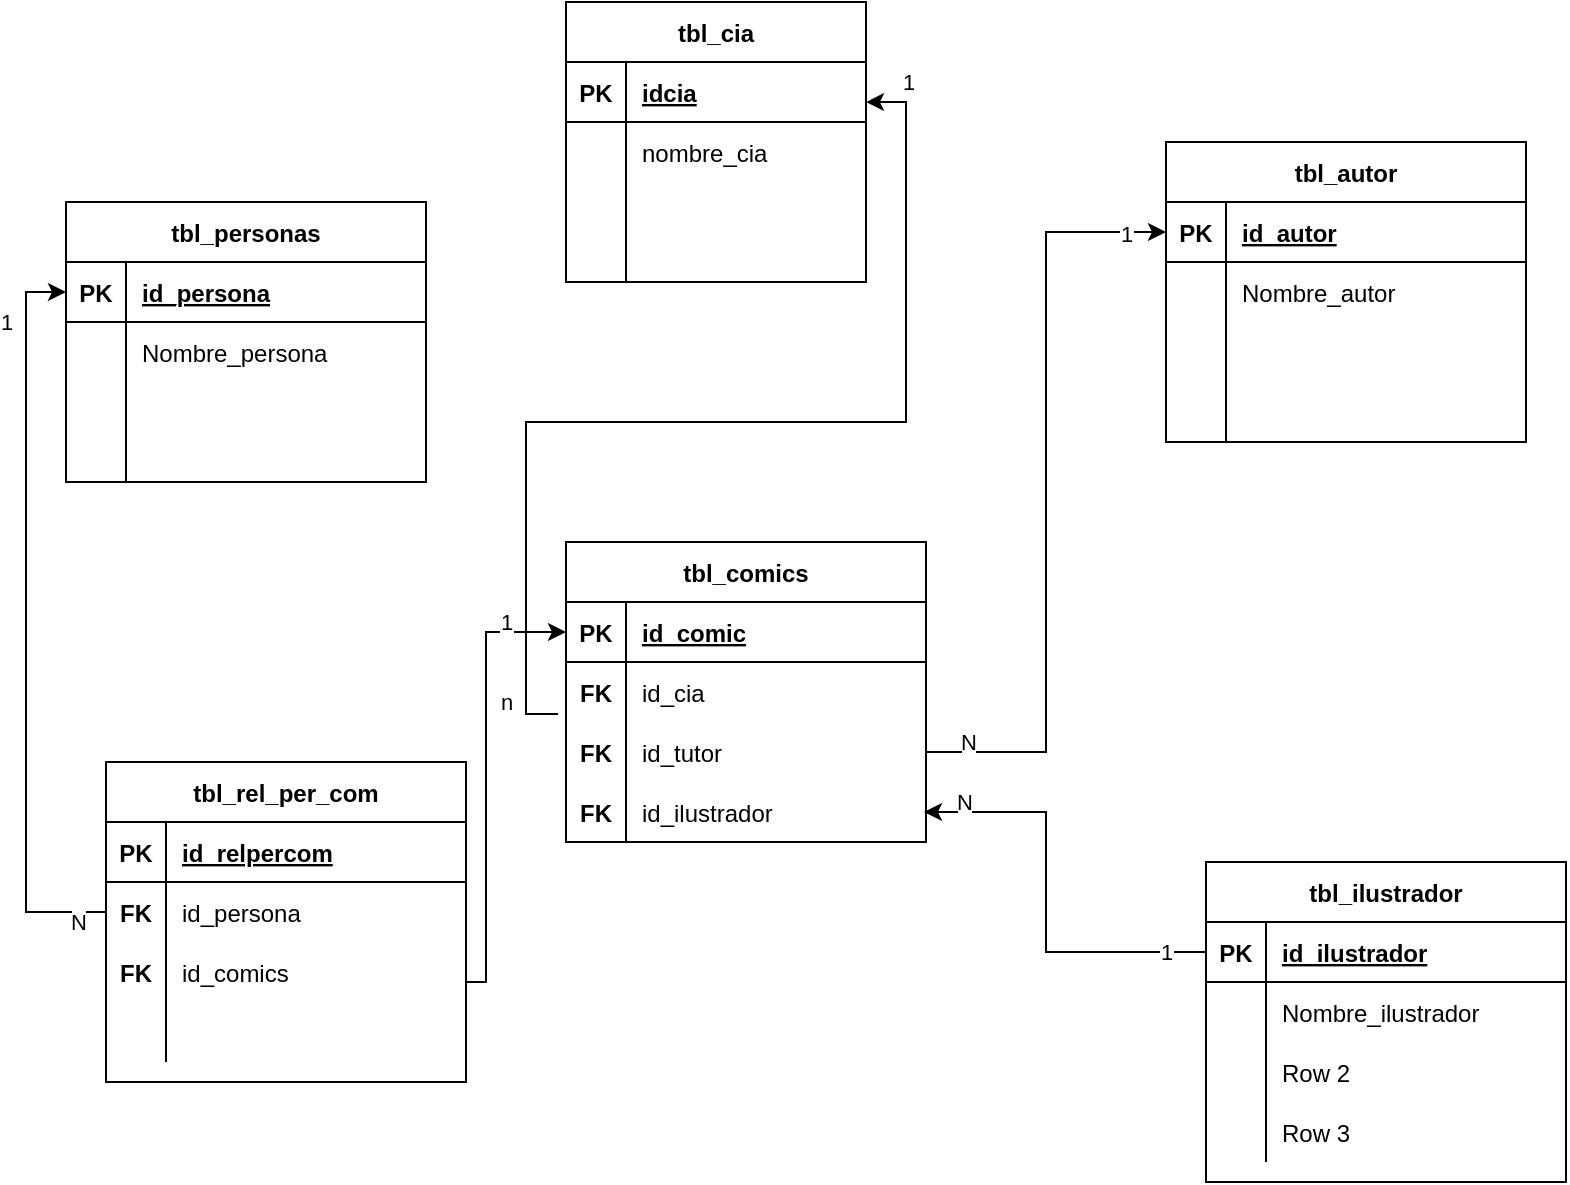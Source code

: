 <mxfile version="13.6.5" type="github"><diagram id="8RQ2uMEUPXUgL-VX14cR" name="Page-1"><mxGraphModel dx="1021" dy="529" grid="1" gridSize="10" guides="1" tooltips="1" connect="1" arrows="1" fold="1" page="1" pageScale="1" pageWidth="827" pageHeight="1169" math="0" shadow="0"><root><mxCell id="0"/><mxCell id="1" parent="0"/><mxCell id="gJ8bY6fyd7AknuSfSVPK-1" value="tbl_cia" style="shape=table;startSize=30;container=1;collapsible=1;childLayout=tableLayout;fixedRows=1;rowLines=0;fontStyle=1;align=center;resizeLast=1;" vertex="1" parent="1"><mxGeometry x="320" y="10" width="150" height="140" as="geometry"/></mxCell><mxCell id="gJ8bY6fyd7AknuSfSVPK-2" value="" style="shape=partialRectangle;collapsible=0;dropTarget=0;pointerEvents=0;fillColor=none;top=0;left=0;bottom=1;right=0;points=[[0,0.5],[1,0.5]];portConstraint=eastwest;" vertex="1" parent="gJ8bY6fyd7AknuSfSVPK-1"><mxGeometry y="30" width="150" height="30" as="geometry"/></mxCell><mxCell id="gJ8bY6fyd7AknuSfSVPK-3" value="PK" style="shape=partialRectangle;connectable=0;fillColor=none;top=0;left=0;bottom=0;right=0;fontStyle=1;overflow=hidden;" vertex="1" parent="gJ8bY6fyd7AknuSfSVPK-2"><mxGeometry width="30" height="30" as="geometry"/></mxCell><mxCell id="gJ8bY6fyd7AknuSfSVPK-4" value="idcia" style="shape=partialRectangle;connectable=0;fillColor=none;top=0;left=0;bottom=0;right=0;align=left;spacingLeft=6;fontStyle=5;overflow=hidden;" vertex="1" parent="gJ8bY6fyd7AknuSfSVPK-2"><mxGeometry x="30" width="120" height="30" as="geometry"/></mxCell><mxCell id="gJ8bY6fyd7AknuSfSVPK-5" value="" style="shape=partialRectangle;collapsible=0;dropTarget=0;pointerEvents=0;fillColor=none;top=0;left=0;bottom=0;right=0;points=[[0,0.5],[1,0.5]];portConstraint=eastwest;" vertex="1" parent="gJ8bY6fyd7AknuSfSVPK-1"><mxGeometry y="60" width="150" height="30" as="geometry"/></mxCell><mxCell id="gJ8bY6fyd7AknuSfSVPK-6" value="" style="shape=partialRectangle;connectable=0;fillColor=none;top=0;left=0;bottom=0;right=0;editable=1;overflow=hidden;" vertex="1" parent="gJ8bY6fyd7AknuSfSVPK-5"><mxGeometry width="30" height="30" as="geometry"/></mxCell><mxCell id="gJ8bY6fyd7AknuSfSVPK-7" value="nombre_cia" style="shape=partialRectangle;connectable=0;fillColor=none;top=0;left=0;bottom=0;right=0;align=left;spacingLeft=6;overflow=hidden;" vertex="1" parent="gJ8bY6fyd7AknuSfSVPK-5"><mxGeometry x="30" width="120" height="30" as="geometry"/></mxCell><mxCell id="gJ8bY6fyd7AknuSfSVPK-8" value="" style="shape=partialRectangle;collapsible=0;dropTarget=0;pointerEvents=0;fillColor=none;top=0;left=0;bottom=0;right=0;points=[[0,0.5],[1,0.5]];portConstraint=eastwest;" vertex="1" parent="gJ8bY6fyd7AknuSfSVPK-1"><mxGeometry y="90" width="150" height="30" as="geometry"/></mxCell><mxCell id="gJ8bY6fyd7AknuSfSVPK-9" value="" style="shape=partialRectangle;connectable=0;fillColor=none;top=0;left=0;bottom=0;right=0;editable=1;overflow=hidden;" vertex="1" parent="gJ8bY6fyd7AknuSfSVPK-8"><mxGeometry width="30" height="30" as="geometry"/></mxCell><mxCell id="gJ8bY6fyd7AknuSfSVPK-10" value="" style="shape=partialRectangle;connectable=0;fillColor=none;top=0;left=0;bottom=0;right=0;align=left;spacingLeft=6;overflow=hidden;" vertex="1" parent="gJ8bY6fyd7AknuSfSVPK-8"><mxGeometry x="30" width="120" height="30" as="geometry"/></mxCell><mxCell id="gJ8bY6fyd7AknuSfSVPK-11" value="" style="shape=partialRectangle;collapsible=0;dropTarget=0;pointerEvents=0;fillColor=none;top=0;left=0;bottom=0;right=0;points=[[0,0.5],[1,0.5]];portConstraint=eastwest;" vertex="1" parent="gJ8bY6fyd7AknuSfSVPK-1"><mxGeometry y="120" width="150" height="20" as="geometry"/></mxCell><mxCell id="gJ8bY6fyd7AknuSfSVPK-12" value="" style="shape=partialRectangle;connectable=0;fillColor=none;top=0;left=0;bottom=0;right=0;editable=1;overflow=hidden;" vertex="1" parent="gJ8bY6fyd7AknuSfSVPK-11"><mxGeometry width="30" height="20" as="geometry"/></mxCell><mxCell id="gJ8bY6fyd7AknuSfSVPK-13" value="" style="shape=partialRectangle;connectable=0;fillColor=none;top=0;left=0;bottom=0;right=0;align=left;spacingLeft=6;overflow=hidden;" vertex="1" parent="gJ8bY6fyd7AknuSfSVPK-11"><mxGeometry x="30" width="120" height="20" as="geometry"/></mxCell><mxCell id="gJ8bY6fyd7AknuSfSVPK-20" value="tbl_personas" style="shape=table;startSize=30;container=1;collapsible=1;childLayout=tableLayout;fixedRows=1;rowLines=0;fontStyle=1;align=center;resizeLast=1;" vertex="1" parent="1"><mxGeometry x="70" y="110" width="180" height="140" as="geometry"/></mxCell><mxCell id="gJ8bY6fyd7AknuSfSVPK-21" value="" style="shape=partialRectangle;collapsible=0;dropTarget=0;pointerEvents=0;fillColor=none;top=0;left=0;bottom=1;right=0;points=[[0,0.5],[1,0.5]];portConstraint=eastwest;" vertex="1" parent="gJ8bY6fyd7AknuSfSVPK-20"><mxGeometry y="30" width="180" height="30" as="geometry"/></mxCell><mxCell id="gJ8bY6fyd7AknuSfSVPK-22" value="PK" style="shape=partialRectangle;connectable=0;fillColor=none;top=0;left=0;bottom=0;right=0;fontStyle=1;overflow=hidden;" vertex="1" parent="gJ8bY6fyd7AknuSfSVPK-21"><mxGeometry width="30" height="30" as="geometry"/></mxCell><mxCell id="gJ8bY6fyd7AknuSfSVPK-23" value="id_persona" style="shape=partialRectangle;connectable=0;fillColor=none;top=0;left=0;bottom=0;right=0;align=left;spacingLeft=6;fontStyle=5;overflow=hidden;" vertex="1" parent="gJ8bY6fyd7AknuSfSVPK-21"><mxGeometry x="30" width="150" height="30" as="geometry"/></mxCell><mxCell id="gJ8bY6fyd7AknuSfSVPK-24" value="" style="shape=partialRectangle;collapsible=0;dropTarget=0;pointerEvents=0;fillColor=none;top=0;left=0;bottom=0;right=0;points=[[0,0.5],[1,0.5]];portConstraint=eastwest;" vertex="1" parent="gJ8bY6fyd7AknuSfSVPK-20"><mxGeometry y="60" width="180" height="30" as="geometry"/></mxCell><mxCell id="gJ8bY6fyd7AknuSfSVPK-25" value="" style="shape=partialRectangle;connectable=0;fillColor=none;top=0;left=0;bottom=0;right=0;editable=1;overflow=hidden;" vertex="1" parent="gJ8bY6fyd7AknuSfSVPK-24"><mxGeometry width="30" height="30" as="geometry"/></mxCell><mxCell id="gJ8bY6fyd7AknuSfSVPK-26" value="Nombre_persona" style="shape=partialRectangle;connectable=0;fillColor=none;top=0;left=0;bottom=0;right=0;align=left;spacingLeft=6;overflow=hidden;" vertex="1" parent="gJ8bY6fyd7AknuSfSVPK-24"><mxGeometry x="30" width="150" height="30" as="geometry"/></mxCell><mxCell id="gJ8bY6fyd7AknuSfSVPK-27" value="" style="shape=partialRectangle;collapsible=0;dropTarget=0;pointerEvents=0;fillColor=none;top=0;left=0;bottom=0;right=0;points=[[0,0.5],[1,0.5]];portConstraint=eastwest;" vertex="1" parent="gJ8bY6fyd7AknuSfSVPK-20"><mxGeometry y="90" width="180" height="30" as="geometry"/></mxCell><mxCell id="gJ8bY6fyd7AknuSfSVPK-28" value="" style="shape=partialRectangle;connectable=0;fillColor=none;top=0;left=0;bottom=0;right=0;editable=1;overflow=hidden;" vertex="1" parent="gJ8bY6fyd7AknuSfSVPK-27"><mxGeometry width="30" height="30" as="geometry"/></mxCell><mxCell id="gJ8bY6fyd7AknuSfSVPK-29" value="" style="shape=partialRectangle;connectable=0;fillColor=none;top=0;left=0;bottom=0;right=0;align=left;spacingLeft=6;overflow=hidden;" vertex="1" parent="gJ8bY6fyd7AknuSfSVPK-27"><mxGeometry x="30" width="150" height="30" as="geometry"/></mxCell><mxCell id="gJ8bY6fyd7AknuSfSVPK-30" value="" style="shape=partialRectangle;collapsible=0;dropTarget=0;pointerEvents=0;fillColor=none;top=0;left=0;bottom=0;right=0;points=[[0,0.5],[1,0.5]];portConstraint=eastwest;" vertex="1" parent="gJ8bY6fyd7AknuSfSVPK-20"><mxGeometry y="120" width="180" height="20" as="geometry"/></mxCell><mxCell id="gJ8bY6fyd7AknuSfSVPK-31" value="" style="shape=partialRectangle;connectable=0;fillColor=none;top=0;left=0;bottom=0;right=0;editable=1;overflow=hidden;" vertex="1" parent="gJ8bY6fyd7AknuSfSVPK-30"><mxGeometry width="30" height="20" as="geometry"/></mxCell><mxCell id="gJ8bY6fyd7AknuSfSVPK-32" value="" style="shape=partialRectangle;connectable=0;fillColor=none;top=0;left=0;bottom=0;right=0;align=left;spacingLeft=6;overflow=hidden;" vertex="1" parent="gJ8bY6fyd7AknuSfSVPK-30"><mxGeometry x="30" width="150" height="20" as="geometry"/></mxCell><mxCell id="gJ8bY6fyd7AknuSfSVPK-47" style="edgeStyle=orthogonalEdgeStyle;rounded=0;orthogonalLoop=1;jettySize=auto;html=1;exitX=-0.022;exitY=-0.133;exitDx=0;exitDy=0;exitPerimeter=0;entryX=1;entryY=0.667;entryDx=0;entryDy=0;entryPerimeter=0;" edge="1" parent="1" source="gJ8bY6fyd7AknuSfSVPK-41" target="gJ8bY6fyd7AknuSfSVPK-2"><mxGeometry relative="1" as="geometry"/></mxCell><mxCell id="gJ8bY6fyd7AknuSfSVPK-48" value="1" style="edgeLabel;html=1;align=center;verticalAlign=middle;resizable=0;points=[];" vertex="1" connectable="0" parent="gJ8bY6fyd7AknuSfSVPK-47"><mxGeometry x="0.728" y="-1" relative="1" as="geometry"><mxPoint y="-62.44" as="offset"/></mxGeometry></mxCell><mxCell id="gJ8bY6fyd7AknuSfSVPK-49" value="n" style="edgeLabel;html=1;align=center;verticalAlign=middle;resizable=0;points=[];" vertex="1" connectable="0" parent="gJ8bY6fyd7AknuSfSVPK-47"><mxGeometry x="-0.89" relative="1" as="geometry"><mxPoint x="-10" y="7.13" as="offset"/></mxGeometry></mxCell><mxCell id="gJ8bY6fyd7AknuSfSVPK-34" value="tbl_comics" style="shape=table;startSize=30;container=1;collapsible=1;childLayout=tableLayout;fixedRows=1;rowLines=0;fontStyle=1;align=center;resizeLast=1;" vertex="1" parent="1"><mxGeometry x="320" y="280" width="180" height="150" as="geometry"/></mxCell><mxCell id="gJ8bY6fyd7AknuSfSVPK-35" value="" style="shape=partialRectangle;collapsible=0;dropTarget=0;pointerEvents=0;fillColor=none;top=0;left=0;bottom=1;right=0;points=[[0,0.5],[1,0.5]];portConstraint=eastwest;" vertex="1" parent="gJ8bY6fyd7AknuSfSVPK-34"><mxGeometry y="30" width="180" height="30" as="geometry"/></mxCell><mxCell id="gJ8bY6fyd7AknuSfSVPK-36" value="PK" style="shape=partialRectangle;connectable=0;fillColor=none;top=0;left=0;bottom=0;right=0;fontStyle=1;overflow=hidden;" vertex="1" parent="gJ8bY6fyd7AknuSfSVPK-35"><mxGeometry width="30" height="30" as="geometry"/></mxCell><mxCell id="gJ8bY6fyd7AknuSfSVPK-37" value="id_comic" style="shape=partialRectangle;connectable=0;fillColor=none;top=0;left=0;bottom=0;right=0;align=left;spacingLeft=6;fontStyle=5;overflow=hidden;" vertex="1" parent="gJ8bY6fyd7AknuSfSVPK-35"><mxGeometry x="30" width="150" height="30" as="geometry"/></mxCell><mxCell id="gJ8bY6fyd7AknuSfSVPK-38" value="" style="shape=partialRectangle;collapsible=0;dropTarget=0;pointerEvents=0;fillColor=none;top=0;left=0;bottom=0;right=0;points=[[0,0.5],[1,0.5]];portConstraint=eastwest;" vertex="1" parent="gJ8bY6fyd7AknuSfSVPK-34"><mxGeometry y="60" width="180" height="30" as="geometry"/></mxCell><mxCell id="gJ8bY6fyd7AknuSfSVPK-39" value="" style="shape=partialRectangle;connectable=0;fillColor=none;top=0;left=0;bottom=0;right=0;editable=1;overflow=hidden;" vertex="1" parent="gJ8bY6fyd7AknuSfSVPK-38"><mxGeometry width="30" height="30" as="geometry"/></mxCell><mxCell id="gJ8bY6fyd7AknuSfSVPK-40" value="id_cia" style="shape=partialRectangle;connectable=0;fillColor=none;top=0;left=0;bottom=0;right=0;align=left;spacingLeft=6;overflow=hidden;" vertex="1" parent="gJ8bY6fyd7AknuSfSVPK-38"><mxGeometry x="30" width="150" height="30" as="geometry"/></mxCell><mxCell id="gJ8bY6fyd7AknuSfSVPK-41" value="" style="shape=partialRectangle;collapsible=0;dropTarget=0;pointerEvents=0;fillColor=none;top=0;left=0;bottom=0;right=0;points=[[0,0.5],[1,0.5]];portConstraint=eastwest;" vertex="1" parent="gJ8bY6fyd7AknuSfSVPK-34"><mxGeometry y="90" width="180" height="30" as="geometry"/></mxCell><mxCell id="gJ8bY6fyd7AknuSfSVPK-42" value="" style="shape=partialRectangle;connectable=0;fillColor=none;top=0;left=0;bottom=0;right=0;editable=1;overflow=hidden;" vertex="1" parent="gJ8bY6fyd7AknuSfSVPK-41"><mxGeometry width="30" height="30" as="geometry"/></mxCell><mxCell id="gJ8bY6fyd7AknuSfSVPK-43" value="id_tutor" style="shape=partialRectangle;connectable=0;fillColor=none;top=0;left=0;bottom=0;right=0;align=left;spacingLeft=6;overflow=hidden;" vertex="1" parent="gJ8bY6fyd7AknuSfSVPK-41"><mxGeometry x="30" width="150" height="30" as="geometry"/></mxCell><mxCell id="gJ8bY6fyd7AknuSfSVPK-44" value="" style="shape=partialRectangle;collapsible=0;dropTarget=0;pointerEvents=0;fillColor=none;top=0;left=0;bottom=0;right=0;points=[[0,0.5],[1,0.5]];portConstraint=eastwest;" vertex="1" parent="gJ8bY6fyd7AknuSfSVPK-34"><mxGeometry y="120" width="180" height="30" as="geometry"/></mxCell><mxCell id="gJ8bY6fyd7AknuSfSVPK-45" value="" style="shape=partialRectangle;connectable=0;fillColor=none;top=0;left=0;bottom=0;right=0;editable=1;overflow=hidden;" vertex="1" parent="gJ8bY6fyd7AknuSfSVPK-44"><mxGeometry width="30" height="30" as="geometry"/></mxCell><mxCell id="gJ8bY6fyd7AknuSfSVPK-46" value="id_ilustrador" style="shape=partialRectangle;connectable=0;fillColor=none;top=0;left=0;bottom=0;right=0;align=left;spacingLeft=6;overflow=hidden;" vertex="1" parent="gJ8bY6fyd7AknuSfSVPK-44"><mxGeometry x="30" width="150" height="30" as="geometry"/></mxCell><mxCell id="gJ8bY6fyd7AknuSfSVPK-50" value="tbl_autor" style="shape=table;startSize=30;container=1;collapsible=1;childLayout=tableLayout;fixedRows=1;rowLines=0;fontStyle=1;align=center;resizeLast=1;" vertex="1" parent="1"><mxGeometry x="620" y="80" width="180" height="150" as="geometry"/></mxCell><mxCell id="gJ8bY6fyd7AknuSfSVPK-51" value="" style="shape=partialRectangle;collapsible=0;dropTarget=0;pointerEvents=0;fillColor=none;top=0;left=0;bottom=1;right=0;points=[[0,0.5],[1,0.5]];portConstraint=eastwest;" vertex="1" parent="gJ8bY6fyd7AknuSfSVPK-50"><mxGeometry y="30" width="180" height="30" as="geometry"/></mxCell><mxCell id="gJ8bY6fyd7AknuSfSVPK-52" value="PK" style="shape=partialRectangle;connectable=0;fillColor=none;top=0;left=0;bottom=0;right=0;fontStyle=1;overflow=hidden;" vertex="1" parent="gJ8bY6fyd7AknuSfSVPK-51"><mxGeometry width="30" height="30" as="geometry"/></mxCell><mxCell id="gJ8bY6fyd7AknuSfSVPK-53" value="id_autor" style="shape=partialRectangle;connectable=0;fillColor=none;top=0;left=0;bottom=0;right=0;align=left;spacingLeft=6;fontStyle=5;overflow=hidden;" vertex="1" parent="gJ8bY6fyd7AknuSfSVPK-51"><mxGeometry x="30" width="150" height="30" as="geometry"/></mxCell><mxCell id="gJ8bY6fyd7AknuSfSVPK-54" value="" style="shape=partialRectangle;collapsible=0;dropTarget=0;pointerEvents=0;fillColor=none;top=0;left=0;bottom=0;right=0;points=[[0,0.5],[1,0.5]];portConstraint=eastwest;" vertex="1" parent="gJ8bY6fyd7AknuSfSVPK-50"><mxGeometry y="60" width="180" height="30" as="geometry"/></mxCell><mxCell id="gJ8bY6fyd7AknuSfSVPK-55" value="" style="shape=partialRectangle;connectable=0;fillColor=none;top=0;left=0;bottom=0;right=0;editable=1;overflow=hidden;" vertex="1" parent="gJ8bY6fyd7AknuSfSVPK-54"><mxGeometry width="30" height="30" as="geometry"/></mxCell><mxCell id="gJ8bY6fyd7AknuSfSVPK-56" value="Nombre_autor" style="shape=partialRectangle;connectable=0;fillColor=none;top=0;left=0;bottom=0;right=0;align=left;spacingLeft=6;overflow=hidden;" vertex="1" parent="gJ8bY6fyd7AknuSfSVPK-54"><mxGeometry x="30" width="150" height="30" as="geometry"/></mxCell><mxCell id="gJ8bY6fyd7AknuSfSVPK-57" value="" style="shape=partialRectangle;collapsible=0;dropTarget=0;pointerEvents=0;fillColor=none;top=0;left=0;bottom=0;right=0;points=[[0,0.5],[1,0.5]];portConstraint=eastwest;" vertex="1" parent="gJ8bY6fyd7AknuSfSVPK-50"><mxGeometry y="90" width="180" height="30" as="geometry"/></mxCell><mxCell id="gJ8bY6fyd7AknuSfSVPK-58" value="" style="shape=partialRectangle;connectable=0;fillColor=none;top=0;left=0;bottom=0;right=0;editable=1;overflow=hidden;" vertex="1" parent="gJ8bY6fyd7AknuSfSVPK-57"><mxGeometry width="30" height="30" as="geometry"/></mxCell><mxCell id="gJ8bY6fyd7AknuSfSVPK-59" value="" style="shape=partialRectangle;connectable=0;fillColor=none;top=0;left=0;bottom=0;right=0;align=left;spacingLeft=6;overflow=hidden;" vertex="1" parent="gJ8bY6fyd7AknuSfSVPK-57"><mxGeometry x="30" width="150" height="30" as="geometry"/></mxCell><mxCell id="gJ8bY6fyd7AknuSfSVPK-60" value="" style="shape=partialRectangle;collapsible=0;dropTarget=0;pointerEvents=0;fillColor=none;top=0;left=0;bottom=0;right=0;points=[[0,0.5],[1,0.5]];portConstraint=eastwest;" vertex="1" parent="gJ8bY6fyd7AknuSfSVPK-50"><mxGeometry y="120" width="180" height="30" as="geometry"/></mxCell><mxCell id="gJ8bY6fyd7AknuSfSVPK-61" value="" style="shape=partialRectangle;connectable=0;fillColor=none;top=0;left=0;bottom=0;right=0;editable=1;overflow=hidden;" vertex="1" parent="gJ8bY6fyd7AknuSfSVPK-60"><mxGeometry width="30" height="30" as="geometry"/></mxCell><mxCell id="gJ8bY6fyd7AknuSfSVPK-62" value="" style="shape=partialRectangle;connectable=0;fillColor=none;top=0;left=0;bottom=0;right=0;align=left;spacingLeft=6;overflow=hidden;" vertex="1" parent="gJ8bY6fyd7AknuSfSVPK-60"><mxGeometry x="30" width="150" height="30" as="geometry"/></mxCell><mxCell id="gJ8bY6fyd7AknuSfSVPK-63" value="FK" style="shape=partialRectangle;connectable=0;fillColor=none;top=0;left=0;bottom=0;right=0;fontStyle=1;overflow=hidden;" vertex="1" parent="1"><mxGeometry x="320" y="340" width="30" height="30" as="geometry"/></mxCell><mxCell id="gJ8bY6fyd7AknuSfSVPK-64" value="FK" style="shape=partialRectangle;connectable=0;fillColor=none;top=0;left=0;bottom=0;right=0;fontStyle=1;overflow=hidden;" vertex="1" parent="1"><mxGeometry x="320" y="370" width="30" height="30" as="geometry"/></mxCell><mxCell id="gJ8bY6fyd7AknuSfSVPK-65" style="edgeStyle=orthogonalEdgeStyle;rounded=0;orthogonalLoop=1;jettySize=auto;html=1;entryX=0;entryY=0.5;entryDx=0;entryDy=0;" edge="1" parent="1" source="gJ8bY6fyd7AknuSfSVPK-41" target="gJ8bY6fyd7AknuSfSVPK-51"><mxGeometry relative="1" as="geometry"><Array as="points"><mxPoint x="560" y="385"/><mxPoint x="560" y="125"/></Array></mxGeometry></mxCell><mxCell id="gJ8bY6fyd7AknuSfSVPK-66" value="1" style="edgeLabel;html=1;align=center;verticalAlign=middle;resizable=0;points=[];" vertex="1" connectable="0" parent="gJ8bY6fyd7AknuSfSVPK-65"><mxGeometry x="0.896" y="-1" relative="1" as="geometry"><mxPoint as="offset"/></mxGeometry></mxCell><mxCell id="gJ8bY6fyd7AknuSfSVPK-67" value="N" style="edgeLabel;html=1;align=center;verticalAlign=middle;resizable=0;points=[];" vertex="1" connectable="0" parent="gJ8bY6fyd7AknuSfSVPK-65"><mxGeometry x="-0.88" y="1" relative="1" as="geometry"><mxPoint x="-2.5" y="-4" as="offset"/></mxGeometry></mxCell><mxCell id="gJ8bY6fyd7AknuSfSVPK-81" style="edgeStyle=orthogonalEdgeStyle;rounded=0;orthogonalLoop=1;jettySize=auto;html=1;" edge="1" parent="1" source="gJ8bY6fyd7AknuSfSVPK-69"><mxGeometry relative="1" as="geometry"><mxPoint x="499" y="415" as="targetPoint"/><Array as="points"><mxPoint x="560" y="485"/><mxPoint x="560" y="415"/><mxPoint x="499" y="415"/></Array></mxGeometry></mxCell><mxCell id="gJ8bY6fyd7AknuSfSVPK-86" value="1" style="edgeLabel;html=1;align=center;verticalAlign=middle;resizable=0;points=[];" vertex="1" connectable="0" parent="gJ8bY6fyd7AknuSfSVPK-81"><mxGeometry x="-0.811" relative="1" as="geometry"><mxPoint as="offset"/></mxGeometry></mxCell><mxCell id="gJ8bY6fyd7AknuSfSVPK-87" value="N" style="edgeLabel;html=1;align=center;verticalAlign=middle;resizable=0;points=[];" vertex="1" connectable="0" parent="gJ8bY6fyd7AknuSfSVPK-81"><mxGeometry x="0.811" y="1" relative="1" as="geometry"><mxPoint y="-6" as="offset"/></mxGeometry></mxCell><mxCell id="gJ8bY6fyd7AknuSfSVPK-85" value="FK" style="shape=partialRectangle;connectable=0;fillColor=none;top=0;left=0;bottom=0;right=0;fontStyle=1;overflow=hidden;" vertex="1" parent="1"><mxGeometry x="320" y="400" width="30" height="30" as="geometry"/></mxCell><mxCell id="gJ8bY6fyd7AknuSfSVPK-68" value="tbl_ilustrador" style="shape=table;startSize=30;container=1;collapsible=1;childLayout=tableLayout;fixedRows=1;rowLines=0;fontStyle=1;align=center;resizeLast=1;" vertex="1" parent="1"><mxGeometry x="640" y="440" width="180" height="160" as="geometry"/></mxCell><mxCell id="gJ8bY6fyd7AknuSfSVPK-69" value="" style="shape=partialRectangle;collapsible=0;dropTarget=0;pointerEvents=0;fillColor=none;top=0;left=0;bottom=1;right=0;points=[[0,0.5],[1,0.5]];portConstraint=eastwest;" vertex="1" parent="gJ8bY6fyd7AknuSfSVPK-68"><mxGeometry y="30" width="180" height="30" as="geometry"/></mxCell><mxCell id="gJ8bY6fyd7AknuSfSVPK-70" value="PK" style="shape=partialRectangle;connectable=0;fillColor=none;top=0;left=0;bottom=0;right=0;fontStyle=1;overflow=hidden;" vertex="1" parent="gJ8bY6fyd7AknuSfSVPK-69"><mxGeometry width="30" height="30" as="geometry"/></mxCell><mxCell id="gJ8bY6fyd7AknuSfSVPK-71" value="id_ilustrador" style="shape=partialRectangle;connectable=0;fillColor=none;top=0;left=0;bottom=0;right=0;align=left;spacingLeft=6;fontStyle=5;overflow=hidden;" vertex="1" parent="gJ8bY6fyd7AknuSfSVPK-69"><mxGeometry x="30" width="150" height="30" as="geometry"/></mxCell><mxCell id="gJ8bY6fyd7AknuSfSVPK-72" value="" style="shape=partialRectangle;collapsible=0;dropTarget=0;pointerEvents=0;fillColor=none;top=0;left=0;bottom=0;right=0;points=[[0,0.5],[1,0.5]];portConstraint=eastwest;" vertex="1" parent="gJ8bY6fyd7AknuSfSVPK-68"><mxGeometry y="60" width="180" height="30" as="geometry"/></mxCell><mxCell id="gJ8bY6fyd7AknuSfSVPK-73" value="" style="shape=partialRectangle;connectable=0;fillColor=none;top=0;left=0;bottom=0;right=0;editable=1;overflow=hidden;" vertex="1" parent="gJ8bY6fyd7AknuSfSVPK-72"><mxGeometry width="30" height="30" as="geometry"/></mxCell><mxCell id="gJ8bY6fyd7AknuSfSVPK-74" value="Nombre_ilustrador" style="shape=partialRectangle;connectable=0;fillColor=none;top=0;left=0;bottom=0;right=0;align=left;spacingLeft=6;overflow=hidden;" vertex="1" parent="gJ8bY6fyd7AknuSfSVPK-72"><mxGeometry x="30" width="150" height="30" as="geometry"/></mxCell><mxCell id="gJ8bY6fyd7AknuSfSVPK-75" value="" style="shape=partialRectangle;collapsible=0;dropTarget=0;pointerEvents=0;fillColor=none;top=0;left=0;bottom=0;right=0;points=[[0,0.5],[1,0.5]];portConstraint=eastwest;" vertex="1" parent="gJ8bY6fyd7AknuSfSVPK-68"><mxGeometry y="90" width="180" height="30" as="geometry"/></mxCell><mxCell id="gJ8bY6fyd7AknuSfSVPK-76" value="" style="shape=partialRectangle;connectable=0;fillColor=none;top=0;left=0;bottom=0;right=0;editable=1;overflow=hidden;" vertex="1" parent="gJ8bY6fyd7AknuSfSVPK-75"><mxGeometry width="30" height="30" as="geometry"/></mxCell><mxCell id="gJ8bY6fyd7AknuSfSVPK-77" value="Row 2" style="shape=partialRectangle;connectable=0;fillColor=none;top=0;left=0;bottom=0;right=0;align=left;spacingLeft=6;overflow=hidden;" vertex="1" parent="gJ8bY6fyd7AknuSfSVPK-75"><mxGeometry x="30" width="150" height="30" as="geometry"/></mxCell><mxCell id="gJ8bY6fyd7AknuSfSVPK-78" value="" style="shape=partialRectangle;collapsible=0;dropTarget=0;pointerEvents=0;fillColor=none;top=0;left=0;bottom=0;right=0;points=[[0,0.5],[1,0.5]];portConstraint=eastwest;" vertex="1" parent="gJ8bY6fyd7AknuSfSVPK-68"><mxGeometry y="120" width="180" height="30" as="geometry"/></mxCell><mxCell id="gJ8bY6fyd7AknuSfSVPK-79" value="" style="shape=partialRectangle;connectable=0;fillColor=none;top=0;left=0;bottom=0;right=0;editable=1;overflow=hidden;" vertex="1" parent="gJ8bY6fyd7AknuSfSVPK-78"><mxGeometry width="30" height="30" as="geometry"/></mxCell><mxCell id="gJ8bY6fyd7AknuSfSVPK-80" value="Row 3" style="shape=partialRectangle;connectable=0;fillColor=none;top=0;left=0;bottom=0;right=0;align=left;spacingLeft=6;overflow=hidden;" vertex="1" parent="gJ8bY6fyd7AknuSfSVPK-78"><mxGeometry x="30" width="150" height="30" as="geometry"/></mxCell><mxCell id="gJ8bY6fyd7AknuSfSVPK-101" value="FK" style="shape=partialRectangle;connectable=0;fillColor=none;top=0;left=0;bottom=0;right=0;fontStyle=1;overflow=hidden;" vertex="1" parent="1"><mxGeometry x="90" y="450" width="30" height="30" as="geometry"/></mxCell><mxCell id="gJ8bY6fyd7AknuSfSVPK-103" style="edgeStyle=orthogonalEdgeStyle;rounded=0;orthogonalLoop=1;jettySize=auto;html=1;entryX=0;entryY=0.5;entryDx=0;entryDy=0;" edge="1" parent="1" source="gJ8bY6fyd7AknuSfSVPK-92" target="gJ8bY6fyd7AknuSfSVPK-21"><mxGeometry relative="1" as="geometry"><mxPoint x="40" y="158.286" as="targetPoint"/><Array as="points"><mxPoint x="50" y="465"/><mxPoint x="50" y="155"/></Array></mxGeometry></mxCell><mxCell id="gJ8bY6fyd7AknuSfSVPK-105" value="1" style="edgeLabel;html=1;align=center;verticalAlign=middle;resizable=0;points=[];" vertex="1" connectable="0" parent="gJ8bY6fyd7AknuSfSVPK-103"><mxGeometry x="0.802" y="2" relative="1" as="geometry"><mxPoint x="-8" y="-1.86" as="offset"/></mxGeometry></mxCell><mxCell id="gJ8bY6fyd7AknuSfSVPK-106" value="N" style="edgeLabel;html=1;align=center;verticalAlign=middle;resizable=0;points=[];" vertex="1" connectable="0" parent="gJ8bY6fyd7AknuSfSVPK-103"><mxGeometry x="-0.924" relative="1" as="geometry"><mxPoint y="5" as="offset"/></mxGeometry></mxCell><mxCell id="gJ8bY6fyd7AknuSfSVPK-104" style="edgeStyle=orthogonalEdgeStyle;rounded=0;orthogonalLoop=1;jettySize=auto;html=1;" edge="1" parent="1" source="gJ8bY6fyd7AknuSfSVPK-88" target="gJ8bY6fyd7AknuSfSVPK-35"><mxGeometry relative="1" as="geometry"><Array as="points"><mxPoint x="280" y="500"/><mxPoint x="280" y="325"/></Array></mxGeometry></mxCell><mxCell id="gJ8bY6fyd7AknuSfSVPK-110" value="1" style="edgeLabel;html=1;align=center;verticalAlign=middle;resizable=0;points=[];" vertex="1" connectable="0" parent="gJ8bY6fyd7AknuSfSVPK-104"><mxGeometry x="0.893" y="-2" relative="1" as="geometry"><mxPoint x="-18.11" y="-7" as="offset"/></mxGeometry></mxCell><mxCell id="gJ8bY6fyd7AknuSfSVPK-88" value="tbl_rel_per_com" style="shape=table;startSize=30;container=1;collapsible=1;childLayout=tableLayout;fixedRows=1;rowLines=0;fontStyle=1;align=center;resizeLast=1;" vertex="1" parent="1"><mxGeometry x="90" y="390" width="180" height="160" as="geometry"/></mxCell><mxCell id="gJ8bY6fyd7AknuSfSVPK-89" value="" style="shape=partialRectangle;collapsible=0;dropTarget=0;pointerEvents=0;fillColor=none;top=0;left=0;bottom=1;right=0;points=[[0,0.5],[1,0.5]];portConstraint=eastwest;" vertex="1" parent="gJ8bY6fyd7AknuSfSVPK-88"><mxGeometry y="30" width="180" height="30" as="geometry"/></mxCell><mxCell id="gJ8bY6fyd7AknuSfSVPK-90" value="PK" style="shape=partialRectangle;connectable=0;fillColor=none;top=0;left=0;bottom=0;right=0;fontStyle=1;overflow=hidden;" vertex="1" parent="gJ8bY6fyd7AknuSfSVPK-89"><mxGeometry width="30" height="30" as="geometry"/></mxCell><mxCell id="gJ8bY6fyd7AknuSfSVPK-91" value="id_relpercom" style="shape=partialRectangle;connectable=0;fillColor=none;top=0;left=0;bottom=0;right=0;align=left;spacingLeft=6;fontStyle=5;overflow=hidden;" vertex="1" parent="gJ8bY6fyd7AknuSfSVPK-89"><mxGeometry x="30" width="150" height="30" as="geometry"/></mxCell><mxCell id="gJ8bY6fyd7AknuSfSVPK-92" value="" style="shape=partialRectangle;collapsible=0;dropTarget=0;pointerEvents=0;fillColor=none;top=0;left=0;bottom=0;right=0;points=[[0,0.5],[1,0.5]];portConstraint=eastwest;" vertex="1" parent="gJ8bY6fyd7AknuSfSVPK-88"><mxGeometry y="60" width="180" height="30" as="geometry"/></mxCell><mxCell id="gJ8bY6fyd7AknuSfSVPK-93" value="" style="shape=partialRectangle;connectable=0;fillColor=none;top=0;left=0;bottom=0;right=0;editable=1;overflow=hidden;" vertex="1" parent="gJ8bY6fyd7AknuSfSVPK-92"><mxGeometry width="30" height="30" as="geometry"/></mxCell><mxCell id="gJ8bY6fyd7AknuSfSVPK-94" value="id_persona" style="shape=partialRectangle;connectable=0;fillColor=none;top=0;left=0;bottom=0;right=0;align=left;spacingLeft=6;overflow=hidden;" vertex="1" parent="gJ8bY6fyd7AknuSfSVPK-92"><mxGeometry x="30" width="150" height="30" as="geometry"/></mxCell><mxCell id="gJ8bY6fyd7AknuSfSVPK-95" value="" style="shape=partialRectangle;collapsible=0;dropTarget=0;pointerEvents=0;fillColor=none;top=0;left=0;bottom=0;right=0;points=[[0,0.5],[1,0.5]];portConstraint=eastwest;" vertex="1" parent="gJ8bY6fyd7AknuSfSVPK-88"><mxGeometry y="90" width="180" height="30" as="geometry"/></mxCell><mxCell id="gJ8bY6fyd7AknuSfSVPK-96" value="" style="shape=partialRectangle;connectable=0;fillColor=none;top=0;left=0;bottom=0;right=0;editable=1;overflow=hidden;" vertex="1" parent="gJ8bY6fyd7AknuSfSVPK-95"><mxGeometry width="30" height="30" as="geometry"/></mxCell><mxCell id="gJ8bY6fyd7AknuSfSVPK-97" value="id_comics" style="shape=partialRectangle;connectable=0;fillColor=none;top=0;left=0;bottom=0;right=0;align=left;spacingLeft=6;overflow=hidden;" vertex="1" parent="gJ8bY6fyd7AknuSfSVPK-95"><mxGeometry x="30" width="150" height="30" as="geometry"/></mxCell><mxCell id="gJ8bY6fyd7AknuSfSVPK-98" value="" style="shape=partialRectangle;collapsible=0;dropTarget=0;pointerEvents=0;fillColor=none;top=0;left=0;bottom=0;right=0;points=[[0,0.5],[1,0.5]];portConstraint=eastwest;" vertex="1" parent="gJ8bY6fyd7AknuSfSVPK-88"><mxGeometry y="120" width="180" height="30" as="geometry"/></mxCell><mxCell id="gJ8bY6fyd7AknuSfSVPK-99" value="" style="shape=partialRectangle;connectable=0;fillColor=none;top=0;left=0;bottom=0;right=0;editable=1;overflow=hidden;" vertex="1" parent="gJ8bY6fyd7AknuSfSVPK-98"><mxGeometry width="30" height="30" as="geometry"/></mxCell><mxCell id="gJ8bY6fyd7AknuSfSVPK-100" value="" style="shape=partialRectangle;connectable=0;fillColor=none;top=0;left=0;bottom=0;right=0;align=left;spacingLeft=6;overflow=hidden;" vertex="1" parent="gJ8bY6fyd7AknuSfSVPK-98"><mxGeometry x="30" width="150" height="30" as="geometry"/></mxCell><mxCell id="gJ8bY6fyd7AknuSfSVPK-109" value="FK" style="shape=partialRectangle;connectable=0;fillColor=none;top=0;left=0;bottom=0;right=0;fontStyle=1;overflow=hidden;" vertex="1" parent="1"><mxGeometry x="90" y="480" width="30" height="30" as="geometry"/></mxCell></root></mxGraphModel></diagram></mxfile>